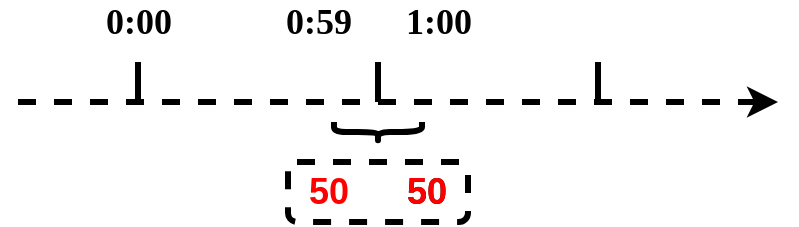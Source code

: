 <mxfile version="14.9.0" type="github">
  <diagram id="GGeDkTuLAUOPhelpGjf-" name="第 1 页">
    <mxGraphModel dx="1684" dy="1210" grid="1" gridSize="10" guides="1" tooltips="1" connect="1" arrows="1" fold="1" page="1" pageScale="1" pageWidth="827" pageHeight="1169" math="0" shadow="0">
      <root>
        <mxCell id="0" />
        <mxCell id="1" parent="0" />
        <mxCell id="nQd0Cg9sy-hqQfareskZ-1" value="" style="endArrow=classic;html=1;strokeWidth=3;dashed=1;" edge="1" parent="1">
          <mxGeometry width="50" height="50" relative="1" as="geometry">
            <mxPoint x="210" y="400" as="sourcePoint" />
            <mxPoint x="590" y="400" as="targetPoint" />
          </mxGeometry>
        </mxCell>
        <mxCell id="nQd0Cg9sy-hqQfareskZ-2" value="" style="endArrow=none;html=1;strokeWidth=3;" edge="1" parent="1">
          <mxGeometry width="50" height="50" relative="1" as="geometry">
            <mxPoint x="270" y="400" as="sourcePoint" />
            <mxPoint x="270" y="380" as="targetPoint" />
          </mxGeometry>
        </mxCell>
        <mxCell id="nQd0Cg9sy-hqQfareskZ-4" value="" style="endArrow=none;html=1;strokeWidth=3;" edge="1" parent="1">
          <mxGeometry width="50" height="50" relative="1" as="geometry">
            <mxPoint x="390" y="400" as="sourcePoint" />
            <mxPoint x="390" y="380" as="targetPoint" />
          </mxGeometry>
        </mxCell>
        <mxCell id="nQd0Cg9sy-hqQfareskZ-5" value="" style="endArrow=none;html=1;strokeWidth=3;" edge="1" parent="1">
          <mxGeometry width="50" height="50" relative="1" as="geometry">
            <mxPoint x="500" y="400" as="sourcePoint" />
            <mxPoint x="500" y="380" as="targetPoint" />
          </mxGeometry>
        </mxCell>
        <mxCell id="nQd0Cg9sy-hqQfareskZ-6" value="&lt;font style=&quot;font-size: 18px&quot; face=&quot;JetBrains Mono&quot;&gt;&lt;b&gt;0:00&lt;/b&gt;&lt;/font&gt;" style="text;html=1;align=center;verticalAlign=middle;resizable=0;points=[];autosize=1;strokeColor=none;" vertex="1" parent="1">
          <mxGeometry x="240" y="350" width="60" height="20" as="geometry" />
        </mxCell>
        <mxCell id="nQd0Cg9sy-hqQfareskZ-7" value="&lt;font style=&quot;font-size: 18px&quot; face=&quot;JetBrains Mono&quot;&gt;&lt;b&gt;1:00&lt;/b&gt;&lt;/font&gt;" style="text;html=1;align=center;verticalAlign=middle;resizable=0;points=[];autosize=1;strokeColor=none;" vertex="1" parent="1">
          <mxGeometry x="390" y="350" width="60" height="20" as="geometry" />
        </mxCell>
        <mxCell id="nQd0Cg9sy-hqQfareskZ-8" value="&lt;font style=&quot;font-size: 18px&quot; face=&quot;JetBrains Mono&quot;&gt;&lt;b&gt;0:59&lt;/b&gt;&lt;/font&gt;" style="text;html=1;align=center;verticalAlign=middle;resizable=0;points=[];autosize=1;strokeColor=none;" vertex="1" parent="1">
          <mxGeometry x="330" y="350" width="60" height="20" as="geometry" />
        </mxCell>
        <mxCell id="nQd0Cg9sy-hqQfareskZ-9" value="" style="shape=curlyBracket;whiteSpace=wrap;html=1;rounded=1;flipH=1;direction=north;strokeWidth=3;" vertex="1" parent="1">
          <mxGeometry x="368" y="410" width="44" height="10" as="geometry" />
        </mxCell>
        <mxCell id="nQd0Cg9sy-hqQfareskZ-11" value="" style="rounded=1;whiteSpace=wrap;html=1;strokeWidth=3;dashed=1;" vertex="1" parent="1">
          <mxGeometry x="345" y="430" width="90" height="30" as="geometry" />
        </mxCell>
        <mxCell id="nQd0Cg9sy-hqQfareskZ-12" value="&lt;font style=&quot;font-size: 18px&quot;&gt;&lt;b&gt;50&lt;/b&gt;&lt;/font&gt;" style="text;html=1;align=center;verticalAlign=middle;resizable=0;points=[];autosize=1;strokeColor=none;fontColor=#FF0000;" vertex="1" parent="1">
          <mxGeometry x="345" y="435" width="40" height="20" as="geometry" />
        </mxCell>
        <mxCell id="nQd0Cg9sy-hqQfareskZ-14" value="&lt;font style=&quot;font-size: 18px&quot;&gt;&lt;b&gt;50&lt;/b&gt;&lt;/font&gt;" style="text;html=1;align=center;verticalAlign=middle;resizable=0;points=[];autosize=1;strokeColor=none;" vertex="1" parent="1">
          <mxGeometry x="394" y="435" width="40" height="20" as="geometry" />
        </mxCell>
        <mxCell id="nQd0Cg9sy-hqQfareskZ-15" value="&lt;font style=&quot;font-size: 18px&quot;&gt;&lt;b&gt;50&lt;/b&gt;&lt;/font&gt;" style="text;html=1;align=center;verticalAlign=middle;resizable=0;points=[];autosize=1;strokeColor=none;fontColor=#FF0000;" vertex="1" parent="1">
          <mxGeometry x="394" y="435" width="40" height="20" as="geometry" />
        </mxCell>
      </root>
    </mxGraphModel>
  </diagram>
</mxfile>

